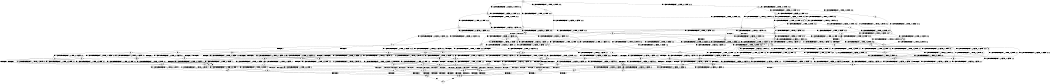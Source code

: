 digraph BCG {
size = "7, 10.5";
center = TRUE;
node [shape = circle];
0 [peripheries = 2];
0 -> 1 [label = "EX !0 !ATOMIC_EXCH_BRANCH (1, +1, TRUE, +0, 2, TRUE) !:0:1:2:"];
0 -> 2 [label = "EX !1 !ATOMIC_EXCH_BRANCH (1, +0, TRUE, +0, 1, TRUE) !:0:1:2:"];
0 -> 3 [label = "EX !2 !ATOMIC_EXCH_BRANCH (1, +0, FALSE, +0, 1, TRUE) !:0:1:2:"];
0 -> 4 [label = "EX !0 !ATOMIC_EXCH_BRANCH (1, +1, TRUE, +0, 2, TRUE) !:0:1:2:"];
1 -> 5 [label = "EX !2 !ATOMIC_EXCH_BRANCH (1, +0, FALSE, +0, 1, FALSE) !:0:1:2:"];
2 -> 6 [label = "EX !0 !ATOMIC_EXCH_BRANCH (1, +1, TRUE, +0, 2, TRUE) !:0:1:2:"];
2 -> 7 [label = "EX !2 !ATOMIC_EXCH_BRANCH (1, +0, FALSE, +0, 1, TRUE) !:0:1:2:"];
2 -> 8 [label = "EX !0 !ATOMIC_EXCH_BRANCH (1, +1, TRUE, +0, 2, TRUE) !:0:1:2:"];
2 -> 2 [label = "EX !1 !ATOMIC_EXCH_BRANCH (1, +0, TRUE, +0, 1, TRUE) !:0:1:2:"];
3 -> 9 [label = "EX !0 !ATOMIC_EXCH_BRANCH (1, +1, TRUE, +0, 2, TRUE) !:0:1:2:"];
3 -> 10 [label = "EX !1 !ATOMIC_EXCH_BRANCH (1, +0, TRUE, +0, 1, TRUE) !:0:1:2:"];
3 -> 11 [label = "EX !0 !ATOMIC_EXCH_BRANCH (1, +1, TRUE, +0, 2, TRUE) !:0:1:2:"];
3 -> 3 [label = "EX !2 !ATOMIC_EXCH_BRANCH (1, +0, FALSE, +0, 1, TRUE) !:0:1:2:"];
4 -> 5 [label = "EX !2 !ATOMIC_EXCH_BRANCH (1, +0, FALSE, +0, 1, FALSE) !:0:1:2:"];
4 -> 12 [label = "TERMINATE !0"];
4 -> 13 [label = "EX !1 !ATOMIC_EXCH_BRANCH (1, +0, TRUE, +0, 1, FALSE) !:0:1:2:"];
4 -> 14 [label = "EX !2 !ATOMIC_EXCH_BRANCH (1, +0, FALSE, +0, 1, FALSE) !:0:1:2:"];
5 -> 15 [label = "EX !1 !ATOMIC_EXCH_BRANCH (1, +0, TRUE, +0, 1, FALSE) !:0:1:2:"];
6 -> 16 [label = "EX !1 !ATOMIC_EXCH_BRANCH (1, +0, TRUE, +0, 1, FALSE) !:0:1:2:"];
7 -> 17 [label = "EX !0 !ATOMIC_EXCH_BRANCH (1, +1, TRUE, +0, 2, TRUE) !:0:1:2:"];
7 -> 18 [label = "EX !0 !ATOMIC_EXCH_BRANCH (1, +1, TRUE, +0, 2, TRUE) !:0:1:2:"];
7 -> 7 [label = "EX !2 !ATOMIC_EXCH_BRANCH (1, +0, FALSE, +0, 1, TRUE) !:0:1:2:"];
7 -> 10 [label = "EX !1 !ATOMIC_EXCH_BRANCH (1, +0, TRUE, +0, 1, TRUE) !:0:1:2:"];
8 -> 16 [label = "EX !1 !ATOMIC_EXCH_BRANCH (1, +0, TRUE, +0, 1, FALSE) !:0:1:2:"];
8 -> 19 [label = "TERMINATE !0"];
8 -> 20 [label = "EX !2 !ATOMIC_EXCH_BRANCH (1, +0, FALSE, +0, 1, FALSE) !:0:1:2:"];
8 -> 13 [label = "EX !1 !ATOMIC_EXCH_BRANCH (1, +0, TRUE, +0, 1, FALSE) !:0:1:2:"];
9 -> 5 [label = "EX !2 !ATOMIC_EXCH_BRANCH (1, +0, FALSE, +0, 1, FALSE) !:0:1:2:"];
10 -> 21 [label = "EX !2 !ATOMIC_EXCH_BRANCH (1, +0, FALSE, +0, 1, TRUE) !:0:1:2:"];
10 -> 18 [label = "EX !0 !ATOMIC_EXCH_BRANCH (1, +1, TRUE, +0, 2, TRUE) !:0:1:2:"];
10 -> 7 [label = "EX !2 !ATOMIC_EXCH_BRANCH (1, +0, FALSE, +0, 1, TRUE) !:0:1:2:"];
10 -> 10 [label = "EX !1 !ATOMIC_EXCH_BRANCH (1, +0, TRUE, +0, 1, TRUE) !:0:1:2:"];
11 -> 5 [label = "EX !2 !ATOMIC_EXCH_BRANCH (1, +0, FALSE, +0, 1, FALSE) !:0:1:2:"];
11 -> 22 [label = "TERMINATE !0"];
11 -> 23 [label = "EX !1 !ATOMIC_EXCH_BRANCH (1, +0, TRUE, +0, 1, FALSE) !:0:1:2:"];
11 -> 14 [label = "EX !2 !ATOMIC_EXCH_BRANCH (1, +0, FALSE, +0, 1, FALSE) !:0:1:2:"];
12 -> 24 [label = "EX !2 !ATOMIC_EXCH_BRANCH (1, +0, FALSE, +0, 1, FALSE) !:1:2:"];
12 -> 25 [label = "EX !1 !ATOMIC_EXCH_BRANCH (1, +0, TRUE, +0, 1, FALSE) !:1:2:"];
12 -> 26 [label = "EX !2 !ATOMIC_EXCH_BRANCH (1, +0, FALSE, +0, 1, FALSE) !:1:2:"];
13 -> 27 [label = "EX !1 !ATOMIC_EXCH_BRANCH (1, +1, TRUE, +0, 3, TRUE) !:0:1:2:"];
13 -> 28 [label = "TERMINATE !0"];
13 -> 29 [label = "EX !2 !ATOMIC_EXCH_BRANCH (1, +0, FALSE, +0, 1, TRUE) !:0:1:2:"];
13 -> 30 [label = "EX !1 !ATOMIC_EXCH_BRANCH (1, +1, TRUE, +0, 3, TRUE) !:0:1:2:"];
14 -> 15 [label = "EX !1 !ATOMIC_EXCH_BRANCH (1, +0, TRUE, +0, 1, FALSE) !:0:1:2:"];
14 -> 31 [label = "TERMINATE !2"];
14 -> 32 [label = "TERMINATE !0"];
14 -> 33 [label = "EX !1 !ATOMIC_EXCH_BRANCH (1, +0, TRUE, +0, 1, FALSE) !:0:1:2:"];
15 -> 34 [label = "EX !1 !ATOMIC_EXCH_BRANCH (1, +1, TRUE, +0, 3, TRUE) !:0:1:2:"];
16 -> 27 [label = "EX !1 !ATOMIC_EXCH_BRANCH (1, +1, TRUE, +0, 3, TRUE) !:0:1:2:"];
17 -> 35 [label = "EX !1 !ATOMIC_EXCH_BRANCH (1, +0, TRUE, +0, 1, FALSE) !:0:1:2:"];
18 -> 35 [label = "EX !1 !ATOMIC_EXCH_BRANCH (1, +0, TRUE, +0, 1, FALSE) !:0:1:2:"];
18 -> 36 [label = "TERMINATE !0"];
18 -> 20 [label = "EX !2 !ATOMIC_EXCH_BRANCH (1, +0, FALSE, +0, 1, FALSE) !:0:1:2:"];
18 -> 23 [label = "EX !1 !ATOMIC_EXCH_BRANCH (1, +0, TRUE, +0, 1, FALSE) !:0:1:2:"];
19 -> 37 [label = "EX !1 !ATOMIC_EXCH_BRANCH (1, +0, TRUE, +0, 1, FALSE) !:1:2:"];
19 -> 38 [label = "EX !2 !ATOMIC_EXCH_BRANCH (1, +0, FALSE, +0, 1, FALSE) !:1:2:"];
19 -> 25 [label = "EX !1 !ATOMIC_EXCH_BRANCH (1, +0, TRUE, +0, 1, FALSE) !:1:2:"];
20 -> 15 [label = "EX !1 !ATOMIC_EXCH_BRANCH (1, +0, TRUE, +0, 1, FALSE) !:0:1:2:"];
20 -> 39 [label = "TERMINATE !2"];
20 -> 40 [label = "TERMINATE !0"];
20 -> 33 [label = "EX !1 !ATOMIC_EXCH_BRANCH (1, +0, TRUE, +0, 1, FALSE) !:0:1:2:"];
21 -> 17 [label = "EX !0 !ATOMIC_EXCH_BRANCH (1, +1, TRUE, +0, 2, TRUE) !:0:1:2:"];
22 -> 24 [label = "EX !2 !ATOMIC_EXCH_BRANCH (1, +0, FALSE, +0, 1, FALSE) !:1:2:"];
22 -> 41 [label = "EX !1 !ATOMIC_EXCH_BRANCH (1, +0, TRUE, +0, 1, FALSE) !:1:2:"];
22 -> 26 [label = "EX !2 !ATOMIC_EXCH_BRANCH (1, +0, FALSE, +0, 1, FALSE) !:1:2:"];
23 -> 42 [label = "EX !1 !ATOMIC_EXCH_BRANCH (1, +1, TRUE, +0, 3, TRUE) !:0:1:2:"];
23 -> 43 [label = "TERMINATE !0"];
23 -> 29 [label = "EX !2 !ATOMIC_EXCH_BRANCH (1, +0, FALSE, +0, 1, TRUE) !:0:1:2:"];
23 -> 44 [label = "EX !1 !ATOMIC_EXCH_BRANCH (1, +1, TRUE, +0, 3, TRUE) !:0:1:2:"];
24 -> 45 [label = "EX !1 !ATOMIC_EXCH_BRANCH (1, +0, TRUE, +0, 1, FALSE) !:1:2:"];
25 -> 46 [label = "EX !1 !ATOMIC_EXCH_BRANCH (1, +1, TRUE, +0, 3, TRUE) !:1:2:"];
25 -> 47 [label = "EX !2 !ATOMIC_EXCH_BRANCH (1, +0, FALSE, +0, 1, TRUE) !:1:2:"];
25 -> 48 [label = "EX !1 !ATOMIC_EXCH_BRANCH (1, +1, TRUE, +0, 3, TRUE) !:1:2:"];
26 -> 45 [label = "EX !1 !ATOMIC_EXCH_BRANCH (1, +0, TRUE, +0, 1, FALSE) !:1:2:"];
26 -> 49 [label = "TERMINATE !2"];
26 -> 50 [label = "EX !1 !ATOMIC_EXCH_BRANCH (1, +0, TRUE, +0, 1, FALSE) !:1:2:"];
27 -> 51 [label = "EX !2 !ATOMIC_EXCH_BRANCH (1, +0, FALSE, +0, 1, FALSE) !:0:1:2:"];
28 -> 46 [label = "EX !1 !ATOMIC_EXCH_BRANCH (1, +1, TRUE, +0, 3, TRUE) !:1:2:"];
28 -> 47 [label = "EX !2 !ATOMIC_EXCH_BRANCH (1, +0, FALSE, +0, 1, TRUE) !:1:2:"];
28 -> 48 [label = "EX !1 !ATOMIC_EXCH_BRANCH (1, +1, TRUE, +0, 3, TRUE) !:1:2:"];
29 -> 42 [label = "EX !1 !ATOMIC_EXCH_BRANCH (1, +1, TRUE, +0, 3, TRUE) !:0:1:2:"];
29 -> 43 [label = "TERMINATE !0"];
29 -> 29 [label = "EX !2 !ATOMIC_EXCH_BRANCH (1, +0, FALSE, +0, 1, TRUE) !:0:1:2:"];
29 -> 44 [label = "EX !1 !ATOMIC_EXCH_BRANCH (1, +1, TRUE, +0, 3, TRUE) !:0:1:2:"];
30 -> 51 [label = "EX !2 !ATOMIC_EXCH_BRANCH (1, +0, FALSE, +0, 1, FALSE) !:0:1:2:"];
30 -> 52 [label = "TERMINATE !1"];
30 -> 53 [label = "TERMINATE !0"];
30 -> 54 [label = "EX !2 !ATOMIC_EXCH_BRANCH (1, +0, FALSE, +0, 1, FALSE) !:0:1:2:"];
31 -> 55 [label = "EX !1 !ATOMIC_EXCH_BRANCH (1, +0, TRUE, +0, 1, FALSE) !:0:1:"];
31 -> 49 [label = "TERMINATE !0"];
31 -> 56 [label = "EX !1 !ATOMIC_EXCH_BRANCH (1, +0, TRUE, +0, 1, FALSE) !:0:1:"];
32 -> 45 [label = "EX !1 !ATOMIC_EXCH_BRANCH (1, +0, TRUE, +0, 1, FALSE) !:1:2:"];
32 -> 49 [label = "TERMINATE !2"];
32 -> 50 [label = "EX !1 !ATOMIC_EXCH_BRANCH (1, +0, TRUE, +0, 1, FALSE) !:1:2:"];
33 -> 34 [label = "EX !1 !ATOMIC_EXCH_BRANCH (1, +1, TRUE, +0, 3, TRUE) !:0:1:2:"];
33 -> 57 [label = "TERMINATE !2"];
33 -> 58 [label = "TERMINATE !0"];
33 -> 59 [label = "EX !1 !ATOMIC_EXCH_BRANCH (1, +1, TRUE, +0, 3, TRUE) !:0:1:2:"];
34 -> 60 [label = "TERMINATE !0"];
35 -> 42 [label = "EX !1 !ATOMIC_EXCH_BRANCH (1, +1, TRUE, +0, 3, TRUE) !:0:1:2:"];
36 -> 61 [label = "EX !1 !ATOMIC_EXCH_BRANCH (1, +0, TRUE, +0, 1, FALSE) !:1:2:"];
36 -> 38 [label = "EX !2 !ATOMIC_EXCH_BRANCH (1, +0, FALSE, +0, 1, FALSE) !:1:2:"];
36 -> 41 [label = "EX !1 !ATOMIC_EXCH_BRANCH (1, +0, TRUE, +0, 1, FALSE) !:1:2:"];
37 -> 46 [label = "EX !1 !ATOMIC_EXCH_BRANCH (1, +1, TRUE, +0, 3, TRUE) !:1:2:"];
38 -> 45 [label = "EX !1 !ATOMIC_EXCH_BRANCH (1, +0, TRUE, +0, 1, FALSE) !:1:2:"];
38 -> 62 [label = "TERMINATE !2"];
38 -> 50 [label = "EX !1 !ATOMIC_EXCH_BRANCH (1, +0, TRUE, +0, 1, FALSE) !:1:2:"];
39 -> 55 [label = "EX !1 !ATOMIC_EXCH_BRANCH (1, +0, TRUE, +0, 1, FALSE) !:0:1:"];
39 -> 62 [label = "TERMINATE !0"];
39 -> 56 [label = "EX !1 !ATOMIC_EXCH_BRANCH (1, +0, TRUE, +0, 1, FALSE) !:0:1:"];
40 -> 45 [label = "EX !1 !ATOMIC_EXCH_BRANCH (1, +0, TRUE, +0, 1, FALSE) !:1:2:"];
40 -> 62 [label = "TERMINATE !2"];
40 -> 50 [label = "EX !1 !ATOMIC_EXCH_BRANCH (1, +0, TRUE, +0, 1, FALSE) !:1:2:"];
41 -> 63 [label = "EX !1 !ATOMIC_EXCH_BRANCH (1, +1, TRUE, +0, 3, TRUE) !:1:2:"];
41 -> 47 [label = "EX !2 !ATOMIC_EXCH_BRANCH (1, +0, FALSE, +0, 1, TRUE) !:1:2:"];
41 -> 64 [label = "EX !1 !ATOMIC_EXCH_BRANCH (1, +1, TRUE, +0, 3, TRUE) !:1:2:"];
42 -> 51 [label = "EX !2 !ATOMIC_EXCH_BRANCH (1, +0, FALSE, +0, 1, FALSE) !:0:1:2:"];
43 -> 63 [label = "EX !1 !ATOMIC_EXCH_BRANCH (1, +1, TRUE, +0, 3, TRUE) !:1:2:"];
43 -> 47 [label = "EX !2 !ATOMIC_EXCH_BRANCH (1, +0, FALSE, +0, 1, TRUE) !:1:2:"];
43 -> 64 [label = "EX !1 !ATOMIC_EXCH_BRANCH (1, +1, TRUE, +0, 3, TRUE) !:1:2:"];
44 -> 51 [label = "EX !2 !ATOMIC_EXCH_BRANCH (1, +0, FALSE, +0, 1, FALSE) !:0:1:2:"];
44 -> 65 [label = "TERMINATE !1"];
44 -> 66 [label = "TERMINATE !0"];
44 -> 54 [label = "EX !2 !ATOMIC_EXCH_BRANCH (1, +0, FALSE, +0, 1, FALSE) !:0:1:2:"];
45 -> 67 [label = "EX !1 !ATOMIC_EXCH_BRANCH (1, +1, TRUE, +0, 3, TRUE) !:1:2:"];
46 -> 68 [label = "EX !2 !ATOMIC_EXCH_BRANCH (1, +0, FALSE, +0, 1, FALSE) !:1:2:"];
47 -> 63 [label = "EX !1 !ATOMIC_EXCH_BRANCH (1, +1, TRUE, +0, 3, TRUE) !:1:2:"];
47 -> 47 [label = "EX !2 !ATOMIC_EXCH_BRANCH (1, +0, FALSE, +0, 1, TRUE) !:1:2:"];
47 -> 64 [label = "EX !1 !ATOMIC_EXCH_BRANCH (1, +1, TRUE, +0, 3, TRUE) !:1:2:"];
48 -> 68 [label = "EX !2 !ATOMIC_EXCH_BRANCH (1, +0, FALSE, +0, 1, FALSE) !:1:2:"];
48 -> 69 [label = "TERMINATE !1"];
48 -> 70 [label = "EX !2 !ATOMIC_EXCH_BRANCH (1, +0, FALSE, +0, 1, FALSE) !:1:2:"];
49 -> 71 [label = "EX !1 !ATOMIC_EXCH_BRANCH (1, +0, TRUE, +0, 1, FALSE) !:1:"];
49 -> 72 [label = "EX !1 !ATOMIC_EXCH_BRANCH (1, +0, TRUE, +0, 1, FALSE) !:1:"];
50 -> 67 [label = "EX !1 !ATOMIC_EXCH_BRANCH (1, +1, TRUE, +0, 3, TRUE) !:1:2:"];
50 -> 73 [label = "TERMINATE !2"];
50 -> 74 [label = "EX !1 !ATOMIC_EXCH_BRANCH (1, +1, TRUE, +0, 3, TRUE) !:1:2:"];
51 -> 60 [label = "TERMINATE !0"];
52 -> 75 [label = "EX !2 !ATOMIC_EXCH_BRANCH (1, +0, FALSE, +0, 1, FALSE) !:0:2:"];
52 -> 69 [label = "TERMINATE !0"];
52 -> 76 [label = "EX !2 !ATOMIC_EXCH_BRANCH (1, +0, FALSE, +0, 1, FALSE) !:0:2:"];
53 -> 68 [label = "EX !2 !ATOMIC_EXCH_BRANCH (1, +0, FALSE, +0, 1, FALSE) !:1:2:"];
53 -> 69 [label = "TERMINATE !1"];
53 -> 70 [label = "EX !2 !ATOMIC_EXCH_BRANCH (1, +0, FALSE, +0, 1, FALSE) !:1:2:"];
54 -> 60 [label = "TERMINATE !0"];
54 -> 77 [label = "TERMINATE !1"];
54 -> 78 [label = "TERMINATE !2"];
54 -> 79 [label = "TERMINATE !0"];
55 -> 80 [label = "EX !1 !ATOMIC_EXCH_BRANCH (1, +1, TRUE, +0, 3, TRUE) !:0:1:"];
56 -> 80 [label = "EX !1 !ATOMIC_EXCH_BRANCH (1, +1, TRUE, +0, 3, TRUE) !:0:1:"];
56 -> 73 [label = "TERMINATE !0"];
56 -> 81 [label = "EX !1 !ATOMIC_EXCH_BRANCH (1, +1, TRUE, +0, 3, TRUE) !:0:1:"];
57 -> 80 [label = "EX !1 !ATOMIC_EXCH_BRANCH (1, +1, TRUE, +0, 3, TRUE) !:0:1:"];
57 -> 73 [label = "TERMINATE !0"];
57 -> 81 [label = "EX !1 !ATOMIC_EXCH_BRANCH (1, +1, TRUE, +0, 3, TRUE) !:0:1:"];
58 -> 67 [label = "EX !1 !ATOMIC_EXCH_BRANCH (1, +1, TRUE, +0, 3, TRUE) !:1:2:"];
58 -> 73 [label = "TERMINATE !2"];
58 -> 74 [label = "EX !1 !ATOMIC_EXCH_BRANCH (1, +1, TRUE, +0, 3, TRUE) !:1:2:"];
59 -> 60 [label = "TERMINATE !0"];
59 -> 77 [label = "TERMINATE !1"];
59 -> 78 [label = "TERMINATE !2"];
59 -> 79 [label = "TERMINATE !0"];
60 -> 82 [label = "TERMINATE !2"];
61 -> 63 [label = "EX !1 !ATOMIC_EXCH_BRANCH (1, +1, TRUE, +0, 3, TRUE) !:1:2:"];
62 -> 71 [label = "EX !1 !ATOMIC_EXCH_BRANCH (1, +0, TRUE, +0, 1, FALSE) !:1:"];
62 -> 72 [label = "EX !1 !ATOMIC_EXCH_BRANCH (1, +0, TRUE, +0, 1, FALSE) !:1:"];
63 -> 68 [label = "EX !2 !ATOMIC_EXCH_BRANCH (1, +0, FALSE, +0, 1, FALSE) !:1:2:"];
64 -> 68 [label = "EX !2 !ATOMIC_EXCH_BRANCH (1, +0, FALSE, +0, 1, FALSE) !:1:2:"];
64 -> 83 [label = "TERMINATE !1"];
64 -> 70 [label = "EX !2 !ATOMIC_EXCH_BRANCH (1, +0, FALSE, +0, 1, FALSE) !:1:2:"];
65 -> 75 [label = "EX !2 !ATOMIC_EXCH_BRANCH (1, +0, FALSE, +0, 1, FALSE) !:0:2:"];
65 -> 83 [label = "TERMINATE !0"];
65 -> 76 [label = "EX !2 !ATOMIC_EXCH_BRANCH (1, +0, FALSE, +0, 1, FALSE) !:0:2:"];
66 -> 68 [label = "EX !2 !ATOMIC_EXCH_BRANCH (1, +0, FALSE, +0, 1, FALSE) !:1:2:"];
66 -> 83 [label = "TERMINATE !1"];
66 -> 70 [label = "EX !2 !ATOMIC_EXCH_BRANCH (1, +0, FALSE, +0, 1, FALSE) !:1:2:"];
67 -> 82 [label = "TERMINATE !2"];
68 -> 82 [label = "TERMINATE !2"];
69 -> 84 [label = "EX !2 !ATOMIC_EXCH_BRANCH (1, +0, FALSE, +0, 1, FALSE) !:2:"];
69 -> 85 [label = "EX !2 !ATOMIC_EXCH_BRANCH (1, +0, FALSE, +0, 1, FALSE) !:2:"];
70 -> 82 [label = "TERMINATE !2"];
70 -> 86 [label = "TERMINATE !1"];
70 -> 87 [label = "TERMINATE !2"];
71 -> 88 [label = "EX !1 !ATOMIC_EXCH_BRANCH (1, +1, TRUE, +0, 3, TRUE) !:1:"];
72 -> 88 [label = "EX !1 !ATOMIC_EXCH_BRANCH (1, +1, TRUE, +0, 3, TRUE) !:1:"];
72 -> 89 [label = "EX !1 !ATOMIC_EXCH_BRANCH (1, +1, TRUE, +0, 3, TRUE) !:1:"];
73 -> 88 [label = "EX !1 !ATOMIC_EXCH_BRANCH (1, +1, TRUE, +0, 3, TRUE) !:1:"];
73 -> 89 [label = "EX !1 !ATOMIC_EXCH_BRANCH (1, +1, TRUE, +0, 3, TRUE) !:1:"];
74 -> 82 [label = "TERMINATE !2"];
74 -> 86 [label = "TERMINATE !1"];
74 -> 87 [label = "TERMINATE !2"];
75 -> 90 [label = "TERMINATE !0"];
76 -> 90 [label = "TERMINATE !0"];
76 -> 91 [label = "TERMINATE !2"];
76 -> 86 [label = "TERMINATE !0"];
77 -> 90 [label = "TERMINATE !0"];
77 -> 91 [label = "TERMINATE !2"];
77 -> 86 [label = "TERMINATE !0"];
78 -> 82 [label = "TERMINATE !0"];
78 -> 91 [label = "TERMINATE !1"];
78 -> 87 [label = "TERMINATE !0"];
79 -> 82 [label = "TERMINATE !2"];
79 -> 86 [label = "TERMINATE !1"];
79 -> 87 [label = "TERMINATE !2"];
80 -> 82 [label = "TERMINATE !0"];
81 -> 82 [label = "TERMINATE !0"];
81 -> 91 [label = "TERMINATE !1"];
81 -> 87 [label = "TERMINATE !0"];
82 -> 92 [label = "TERMINATE !1"];
83 -> 84 [label = "EX !2 !ATOMIC_EXCH_BRANCH (1, +0, FALSE, +0, 1, FALSE) !:2:"];
83 -> 85 [label = "EX !2 !ATOMIC_EXCH_BRANCH (1, +0, FALSE, +0, 1, FALSE) !:2:"];
84 -> 92 [label = "TERMINATE !2"];
85 -> 92 [label = "TERMINATE !2"];
85 -> 93 [label = "TERMINATE !2"];
86 -> 92 [label = "TERMINATE !2"];
86 -> 93 [label = "TERMINATE !2"];
87 -> 92 [label = "TERMINATE !1"];
87 -> 93 [label = "TERMINATE !1"];
88 -> 92 [label = "TERMINATE !1"];
89 -> 92 [label = "TERMINATE !1"];
89 -> 93 [label = "TERMINATE !1"];
90 -> 92 [label = "TERMINATE !2"];
91 -> 92 [label = "TERMINATE !0"];
91 -> 93 [label = "TERMINATE !0"];
92 -> 94 [label = "exit"];
93 -> 94 [label = "exit"];
}
